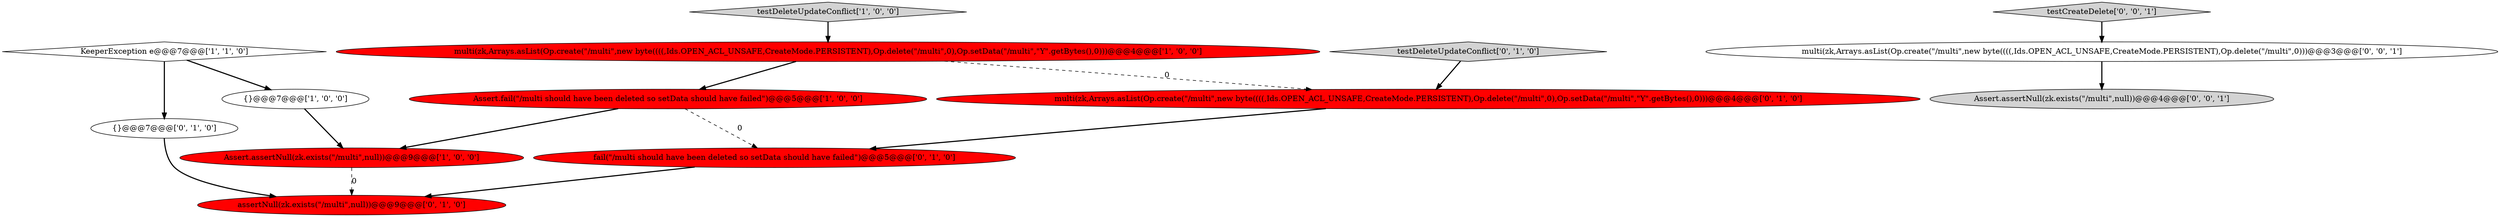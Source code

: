 digraph {
5 [style = filled, label = "Assert.assertNull(zk.exists(\"/multi\",null))@@@9@@@['1', '0', '0']", fillcolor = red, shape = ellipse image = "AAA1AAABBB1BBB"];
8 [style = filled, label = "testDeleteUpdateConflict['0', '1', '0']", fillcolor = lightgray, shape = diamond image = "AAA0AAABBB2BBB"];
3 [style = filled, label = "Assert.fail(\"/multi should have been deleted so setData should have failed\")@@@5@@@['1', '0', '0']", fillcolor = red, shape = ellipse image = "AAA1AAABBB1BBB"];
7 [style = filled, label = "{}@@@7@@@['0', '1', '0']", fillcolor = white, shape = ellipse image = "AAA0AAABBB2BBB"];
4 [style = filled, label = "testDeleteUpdateConflict['1', '0', '0']", fillcolor = lightgray, shape = diamond image = "AAA0AAABBB1BBB"];
12 [style = filled, label = "testCreateDelete['0', '0', '1']", fillcolor = lightgray, shape = diamond image = "AAA0AAABBB3BBB"];
11 [style = filled, label = "Assert.assertNull(zk.exists(\"/multi\",null))@@@4@@@['0', '0', '1']", fillcolor = lightgray, shape = ellipse image = "AAA0AAABBB3BBB"];
13 [style = filled, label = "multi(zk,Arrays.asList(Op.create(\"/multi\",new byte((((,Ids.OPEN_ACL_UNSAFE,CreateMode.PERSISTENT),Op.delete(\"/multi\",0)))@@@3@@@['0', '0', '1']", fillcolor = white, shape = ellipse image = "AAA0AAABBB3BBB"];
6 [style = filled, label = "assertNull(zk.exists(\"/multi\",null))@@@9@@@['0', '1', '0']", fillcolor = red, shape = ellipse image = "AAA1AAABBB2BBB"];
1 [style = filled, label = "{}@@@7@@@['1', '0', '0']", fillcolor = white, shape = ellipse image = "AAA0AAABBB1BBB"];
0 [style = filled, label = "multi(zk,Arrays.asList(Op.create(\"/multi\",new byte((((,Ids.OPEN_ACL_UNSAFE,CreateMode.PERSISTENT),Op.delete(\"/multi\",0),Op.setData(\"/multi\",\"Y\".getBytes(),0)))@@@4@@@['1', '0', '0']", fillcolor = red, shape = ellipse image = "AAA1AAABBB1BBB"];
10 [style = filled, label = "multi(zk,Arrays.asList(Op.create(\"/multi\",new byte((((,Ids.OPEN_ACL_UNSAFE,CreateMode.PERSISTENT),Op.delete(\"/multi\",0),Op.setData(\"/multi\",\"Y\".getBytes(),0)))@@@4@@@['0', '1', '0']", fillcolor = red, shape = ellipse image = "AAA1AAABBB2BBB"];
9 [style = filled, label = "fail(\"/multi should have been deleted so setData should have failed\")@@@5@@@['0', '1', '0']", fillcolor = red, shape = ellipse image = "AAA1AAABBB2BBB"];
2 [style = filled, label = "KeeperException e@@@7@@@['1', '1', '0']", fillcolor = white, shape = diamond image = "AAA0AAABBB1BBB"];
1->5 [style = bold, label=""];
0->3 [style = bold, label=""];
12->13 [style = bold, label=""];
8->10 [style = bold, label=""];
3->5 [style = bold, label=""];
10->9 [style = bold, label=""];
9->6 [style = bold, label=""];
2->7 [style = bold, label=""];
5->6 [style = dashed, label="0"];
3->9 [style = dashed, label="0"];
13->11 [style = bold, label=""];
2->1 [style = bold, label=""];
0->10 [style = dashed, label="0"];
7->6 [style = bold, label=""];
4->0 [style = bold, label=""];
}
